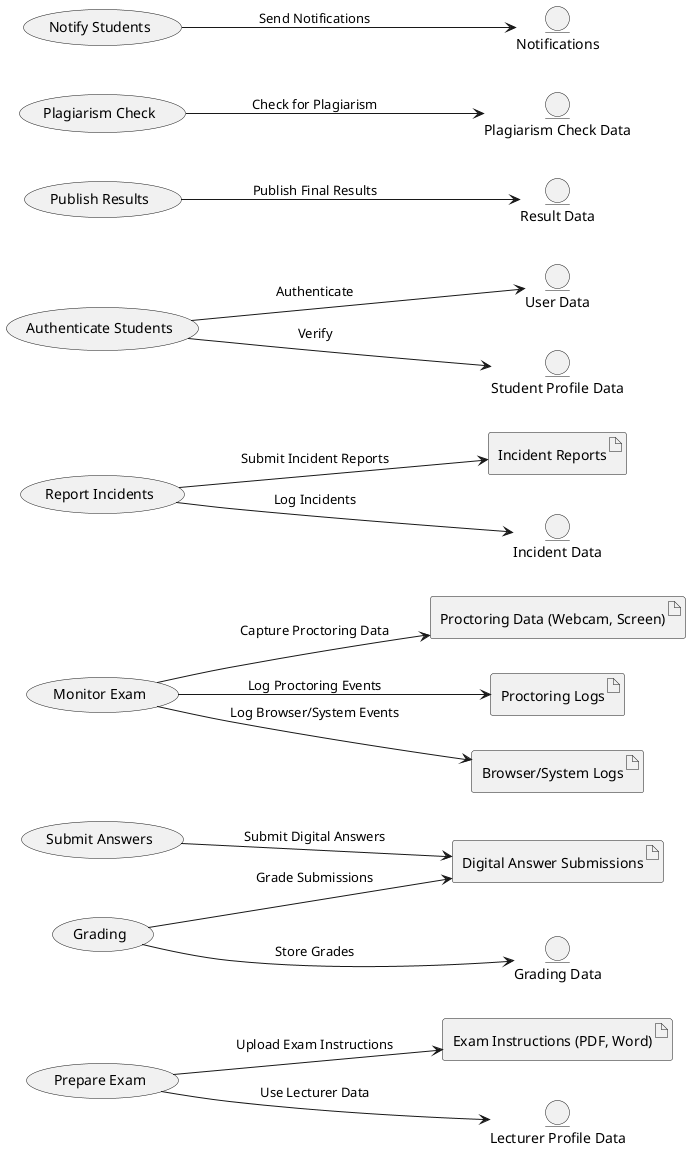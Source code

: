 @startuml

left to right direction



  artifact "Exam Instructions (PDF, Word)" as A1
  artifact "Digital Answer Submissions" as A2
  artifact "Proctoring Data (Webcam, Screen)" as A3
  artifact "Proctoring Logs" as A4
  artifact "Incident Reports" as A5
  artifact "Browser/System Logs" as A6

  entity "User Data" as UD
  entity "Lecturer Profile Data" as LPD
  entity "Student Profile Data" as SPD
  entity "Grading Data" as GD
  entity "Result Data" as RD
  entity "Incident Data" as ID
  entity "Plagiarism Check Data" as PCD
  entity "Notifications" as NTF

  usecase "Prepare Exam" as P1
  usecase "Authenticate Students" as P2
  usecase "Monitor Exam" as P3
  usecase "Submit Answers" as P4
  usecase "Plagiarism Check" as P5
  usecase "Grading" as P6
  usecase "Publish Results" as P7
  usecase "Notify Students" as P8
  usecase "Report Incidents" as P9

  P1 --> LPD: "Use Lecturer Data"
  P1 --> A1 : "Upload Exam Instructions"
  P2 --> UD : "Authenticate"
  P2 --> SPD : "Verify"
  P3 --> A3 : "Capture Proctoring Data"
  P3 --> A4 : "Log Proctoring Events"
  P3 --> A6 : "Log Browser/System Events"
  P4 --> A2 : "Submit Digital Answers"
  P5 --> PCD : "Check for Plagiarism"
  P6 --> A2 : "Grade Submissions"
  P6 --> GD : "Store Grades"
  P7 --> RD : "Publish Final Results"
  P8 --> NTF : "Send Notifications"
  P9 --> A5 : "Submit Incident Reports"
  P9 --> ID : "Log Incidents"
  


@enduml

